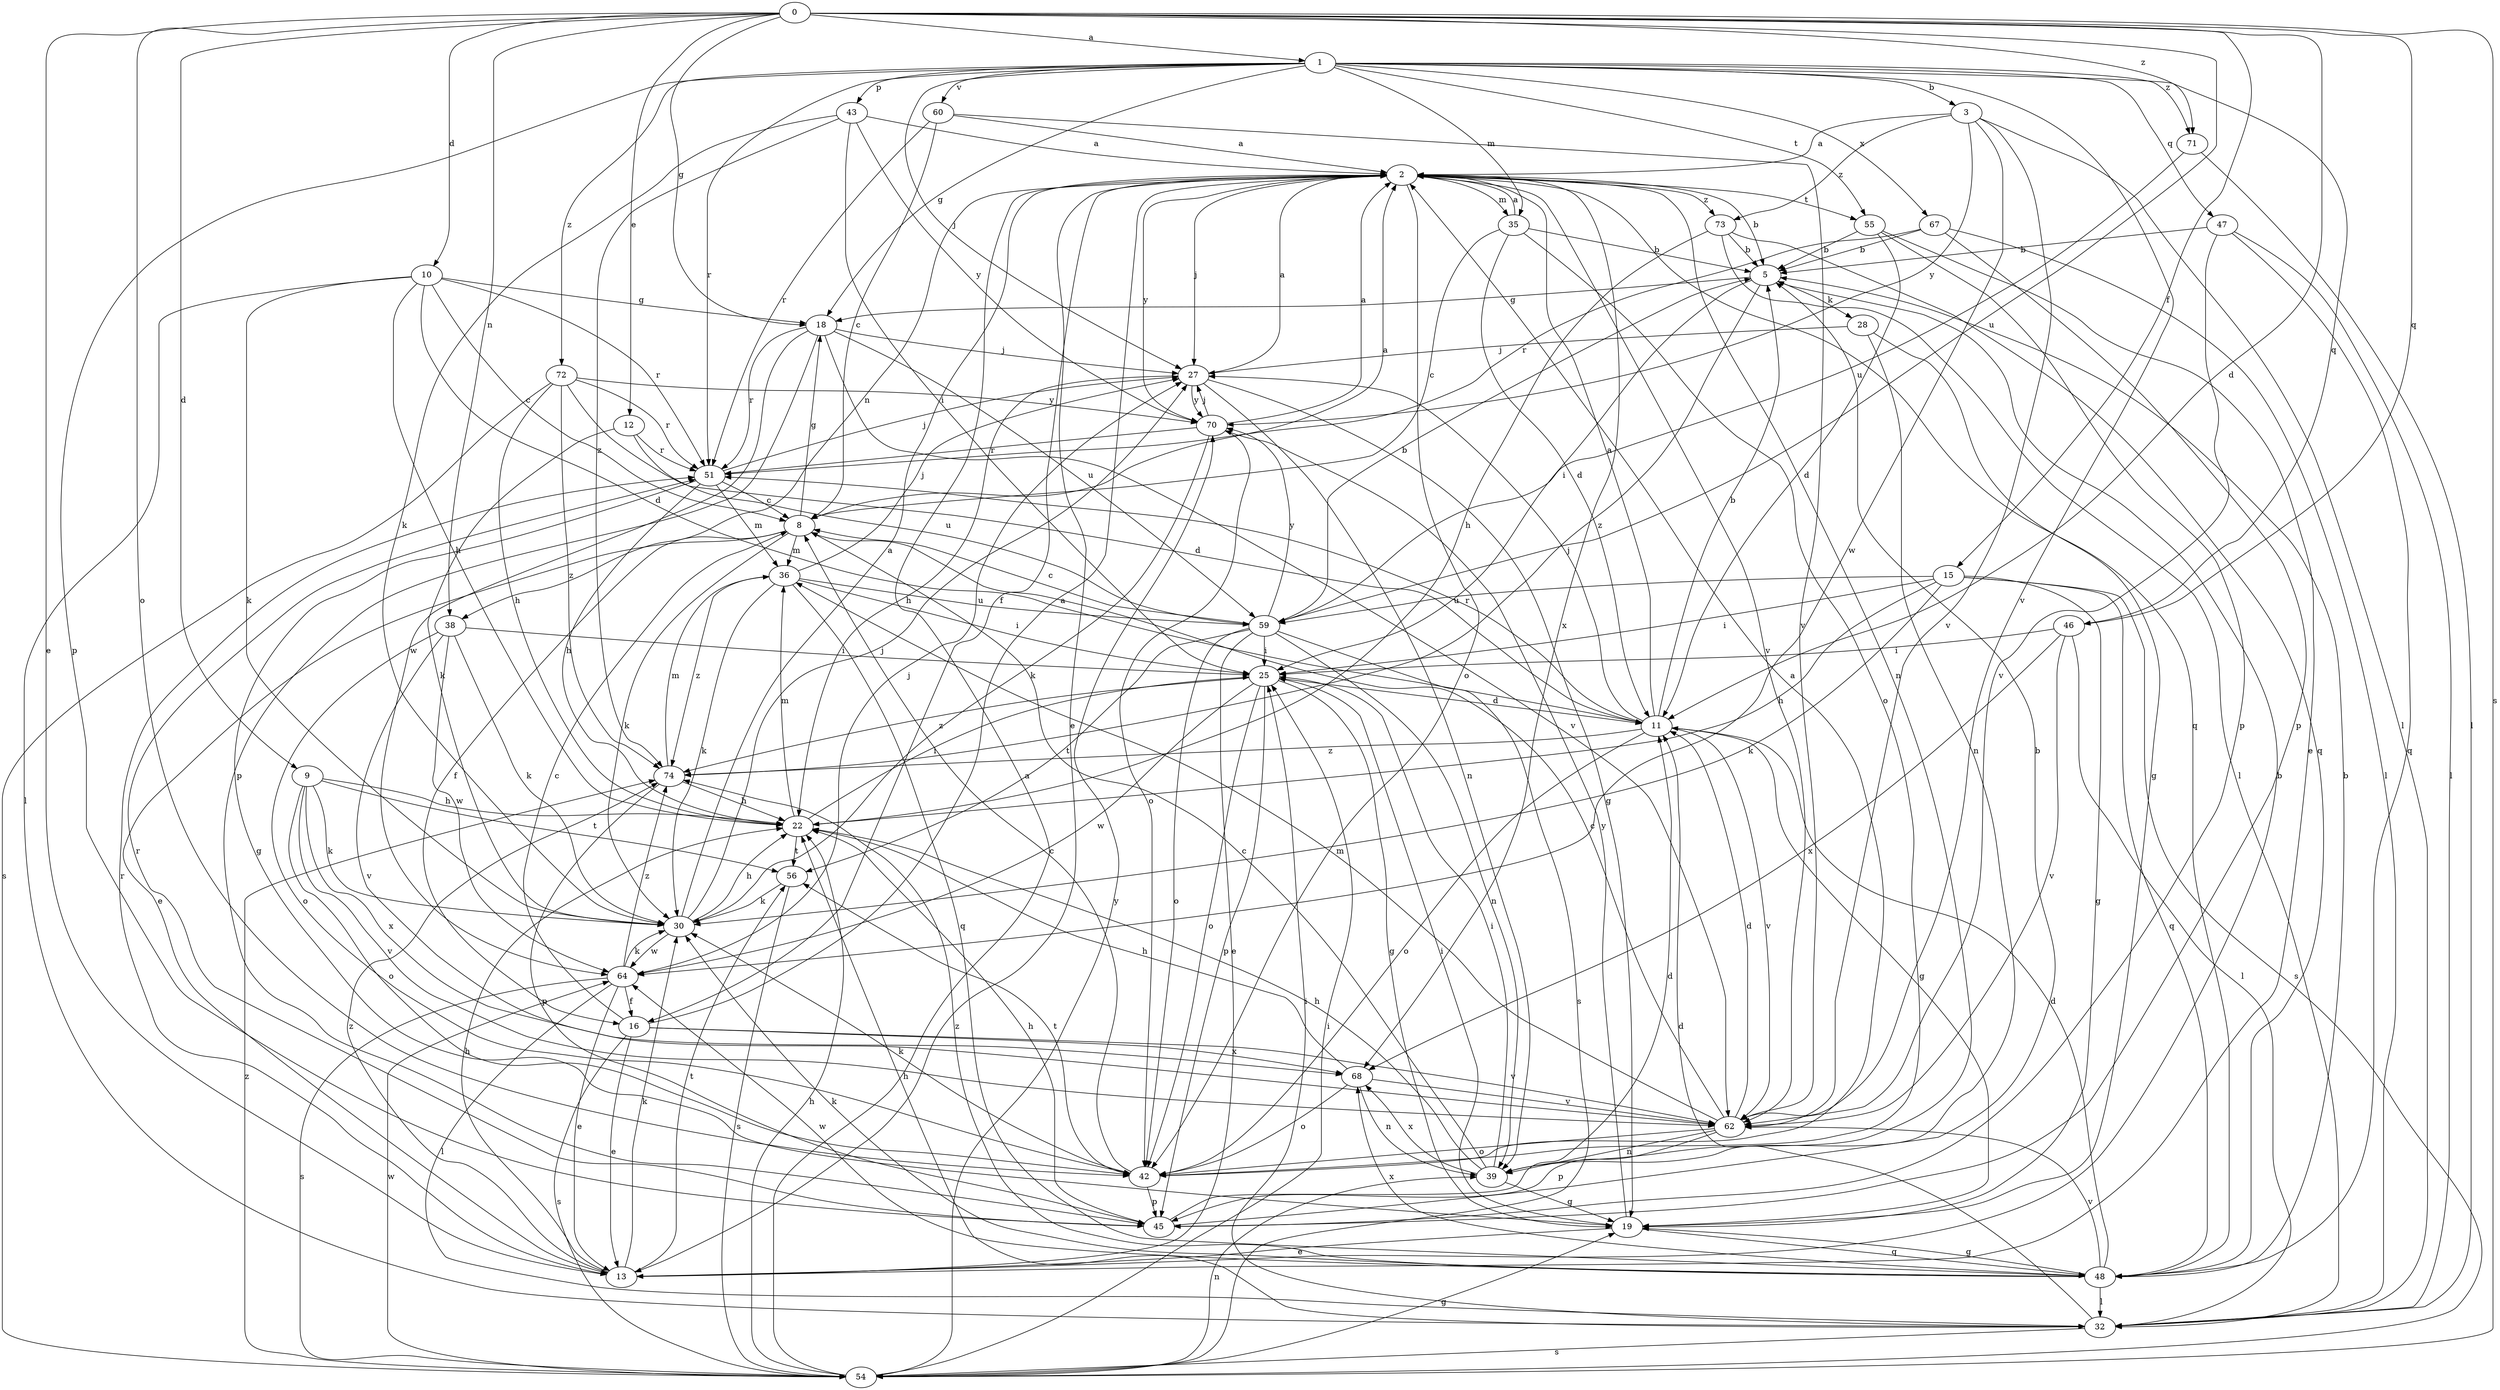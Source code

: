 strict digraph  {
0;
1;
2;
3;
5;
8;
9;
10;
11;
12;
13;
15;
16;
18;
19;
22;
25;
27;
28;
30;
32;
35;
36;
38;
39;
42;
43;
45;
46;
47;
48;
51;
54;
55;
56;
59;
60;
62;
64;
67;
68;
70;
71;
72;
73;
74;
0 -> 1  [label=a];
0 -> 9  [label=d];
0 -> 10  [label=d];
0 -> 11  [label=d];
0 -> 12  [label=e];
0 -> 13  [label=e];
0 -> 15  [label=f];
0 -> 18  [label=g];
0 -> 38  [label=n];
0 -> 42  [label=o];
0 -> 46  [label=q];
0 -> 54  [label=s];
0 -> 59  [label=u];
0 -> 71  [label=z];
1 -> 3  [label=b];
1 -> 18  [label=g];
1 -> 27  [label=j];
1 -> 35  [label=m];
1 -> 43  [label=p];
1 -> 45  [label=p];
1 -> 46  [label=q];
1 -> 47  [label=q];
1 -> 51  [label=r];
1 -> 55  [label=t];
1 -> 60  [label=v];
1 -> 62  [label=v];
1 -> 67  [label=x];
1 -> 71  [label=z];
1 -> 72  [label=z];
2 -> 5  [label=b];
2 -> 13  [label=e];
2 -> 16  [label=f];
2 -> 27  [label=j];
2 -> 35  [label=m];
2 -> 38  [label=n];
2 -> 39  [label=n];
2 -> 42  [label=o];
2 -> 48  [label=q];
2 -> 55  [label=t];
2 -> 62  [label=v];
2 -> 68  [label=x];
2 -> 70  [label=y];
2 -> 73  [label=z];
3 -> 2  [label=a];
3 -> 32  [label=l];
3 -> 62  [label=v];
3 -> 64  [label=w];
3 -> 70  [label=y];
3 -> 73  [label=z];
5 -> 18  [label=g];
5 -> 25  [label=i];
5 -> 28  [label=k];
5 -> 74  [label=z];
8 -> 2  [label=a];
8 -> 13  [label=e];
8 -> 16  [label=f];
8 -> 18  [label=g];
8 -> 30  [label=k];
8 -> 36  [label=m];
9 -> 22  [label=h];
9 -> 30  [label=k];
9 -> 42  [label=o];
9 -> 56  [label=t];
9 -> 62  [label=v];
9 -> 68  [label=x];
10 -> 8  [label=c];
10 -> 11  [label=d];
10 -> 18  [label=g];
10 -> 22  [label=h];
10 -> 30  [label=k];
10 -> 32  [label=l];
10 -> 51  [label=r];
11 -> 2  [label=a];
11 -> 5  [label=b];
11 -> 19  [label=g];
11 -> 27  [label=j];
11 -> 42  [label=o];
11 -> 51  [label=r];
11 -> 62  [label=v];
11 -> 74  [label=z];
12 -> 30  [label=k];
12 -> 51  [label=r];
12 -> 59  [label=u];
13 -> 5  [label=b];
13 -> 22  [label=h];
13 -> 30  [label=k];
13 -> 51  [label=r];
13 -> 56  [label=t];
13 -> 74  [label=z];
15 -> 19  [label=g];
15 -> 22  [label=h];
15 -> 25  [label=i];
15 -> 30  [label=k];
15 -> 48  [label=q];
15 -> 54  [label=s];
15 -> 59  [label=u];
16 -> 2  [label=a];
16 -> 8  [label=c];
16 -> 13  [label=e];
16 -> 54  [label=s];
16 -> 62  [label=v];
16 -> 68  [label=x];
18 -> 27  [label=j];
18 -> 45  [label=p];
18 -> 51  [label=r];
18 -> 59  [label=u];
18 -> 62  [label=v];
18 -> 64  [label=w];
19 -> 13  [label=e];
19 -> 25  [label=i];
19 -> 48  [label=q];
19 -> 70  [label=y];
22 -> 25  [label=i];
22 -> 36  [label=m];
22 -> 56  [label=t];
25 -> 11  [label=d];
25 -> 19  [label=g];
25 -> 42  [label=o];
25 -> 45  [label=p];
25 -> 64  [label=w];
25 -> 74  [label=z];
27 -> 2  [label=a];
27 -> 19  [label=g];
27 -> 22  [label=h];
27 -> 39  [label=n];
27 -> 70  [label=y];
28 -> 19  [label=g];
28 -> 27  [label=j];
28 -> 39  [label=n];
30 -> 2  [label=a];
30 -> 22  [label=h];
30 -> 27  [label=j];
30 -> 64  [label=w];
32 -> 11  [label=d];
32 -> 22  [label=h];
32 -> 25  [label=i];
32 -> 54  [label=s];
35 -> 2  [label=a];
35 -> 5  [label=b];
35 -> 8  [label=c];
35 -> 11  [label=d];
35 -> 42  [label=o];
36 -> 25  [label=i];
36 -> 27  [label=j];
36 -> 30  [label=k];
36 -> 48  [label=q];
36 -> 59  [label=u];
36 -> 74  [label=z];
38 -> 25  [label=i];
38 -> 30  [label=k];
38 -> 42  [label=o];
38 -> 62  [label=v];
38 -> 64  [label=w];
39 -> 8  [label=c];
39 -> 19  [label=g];
39 -> 22  [label=h];
39 -> 25  [label=i];
39 -> 68  [label=x];
42 -> 2  [label=a];
42 -> 8  [label=c];
42 -> 30  [label=k];
42 -> 45  [label=p];
42 -> 56  [label=t];
43 -> 2  [label=a];
43 -> 25  [label=i];
43 -> 30  [label=k];
43 -> 70  [label=y];
43 -> 74  [label=z];
45 -> 5  [label=b];
45 -> 11  [label=d];
45 -> 22  [label=h];
45 -> 51  [label=r];
46 -> 25  [label=i];
46 -> 32  [label=l];
46 -> 62  [label=v];
46 -> 68  [label=x];
47 -> 5  [label=b];
47 -> 32  [label=l];
47 -> 48  [label=q];
47 -> 62  [label=v];
48 -> 5  [label=b];
48 -> 11  [label=d];
48 -> 19  [label=g];
48 -> 30  [label=k];
48 -> 32  [label=l];
48 -> 62  [label=v];
48 -> 64  [label=w];
48 -> 68  [label=x];
48 -> 74  [label=z];
51 -> 8  [label=c];
51 -> 19  [label=g];
51 -> 22  [label=h];
51 -> 27  [label=j];
51 -> 36  [label=m];
54 -> 2  [label=a];
54 -> 19  [label=g];
54 -> 22  [label=h];
54 -> 25  [label=i];
54 -> 39  [label=n];
54 -> 64  [label=w];
54 -> 70  [label=y];
54 -> 74  [label=z];
55 -> 5  [label=b];
55 -> 11  [label=d];
55 -> 13  [label=e];
55 -> 45  [label=p];
56 -> 30  [label=k];
56 -> 54  [label=s];
59 -> 5  [label=b];
59 -> 8  [label=c];
59 -> 13  [label=e];
59 -> 25  [label=i];
59 -> 39  [label=n];
59 -> 42  [label=o];
59 -> 54  [label=s];
59 -> 56  [label=t];
59 -> 70  [label=y];
60 -> 2  [label=a];
60 -> 8  [label=c];
60 -> 51  [label=r];
60 -> 62  [label=v];
62 -> 8  [label=c];
62 -> 11  [label=d];
62 -> 36  [label=m];
62 -> 39  [label=n];
62 -> 42  [label=o];
62 -> 45  [label=p];
64 -> 13  [label=e];
64 -> 16  [label=f];
64 -> 27  [label=j];
64 -> 30  [label=k];
64 -> 32  [label=l];
64 -> 54  [label=s];
64 -> 74  [label=z];
67 -> 5  [label=b];
67 -> 32  [label=l];
67 -> 45  [label=p];
67 -> 51  [label=r];
68 -> 22  [label=h];
68 -> 39  [label=n];
68 -> 42  [label=o];
68 -> 62  [label=v];
70 -> 2  [label=a];
70 -> 27  [label=j];
70 -> 30  [label=k];
70 -> 42  [label=o];
70 -> 51  [label=r];
71 -> 32  [label=l];
71 -> 59  [label=u];
72 -> 11  [label=d];
72 -> 22  [label=h];
72 -> 51  [label=r];
72 -> 54  [label=s];
72 -> 70  [label=y];
72 -> 74  [label=z];
73 -> 5  [label=b];
73 -> 22  [label=h];
73 -> 32  [label=l];
73 -> 48  [label=q];
74 -> 22  [label=h];
74 -> 36  [label=m];
74 -> 45  [label=p];
}
